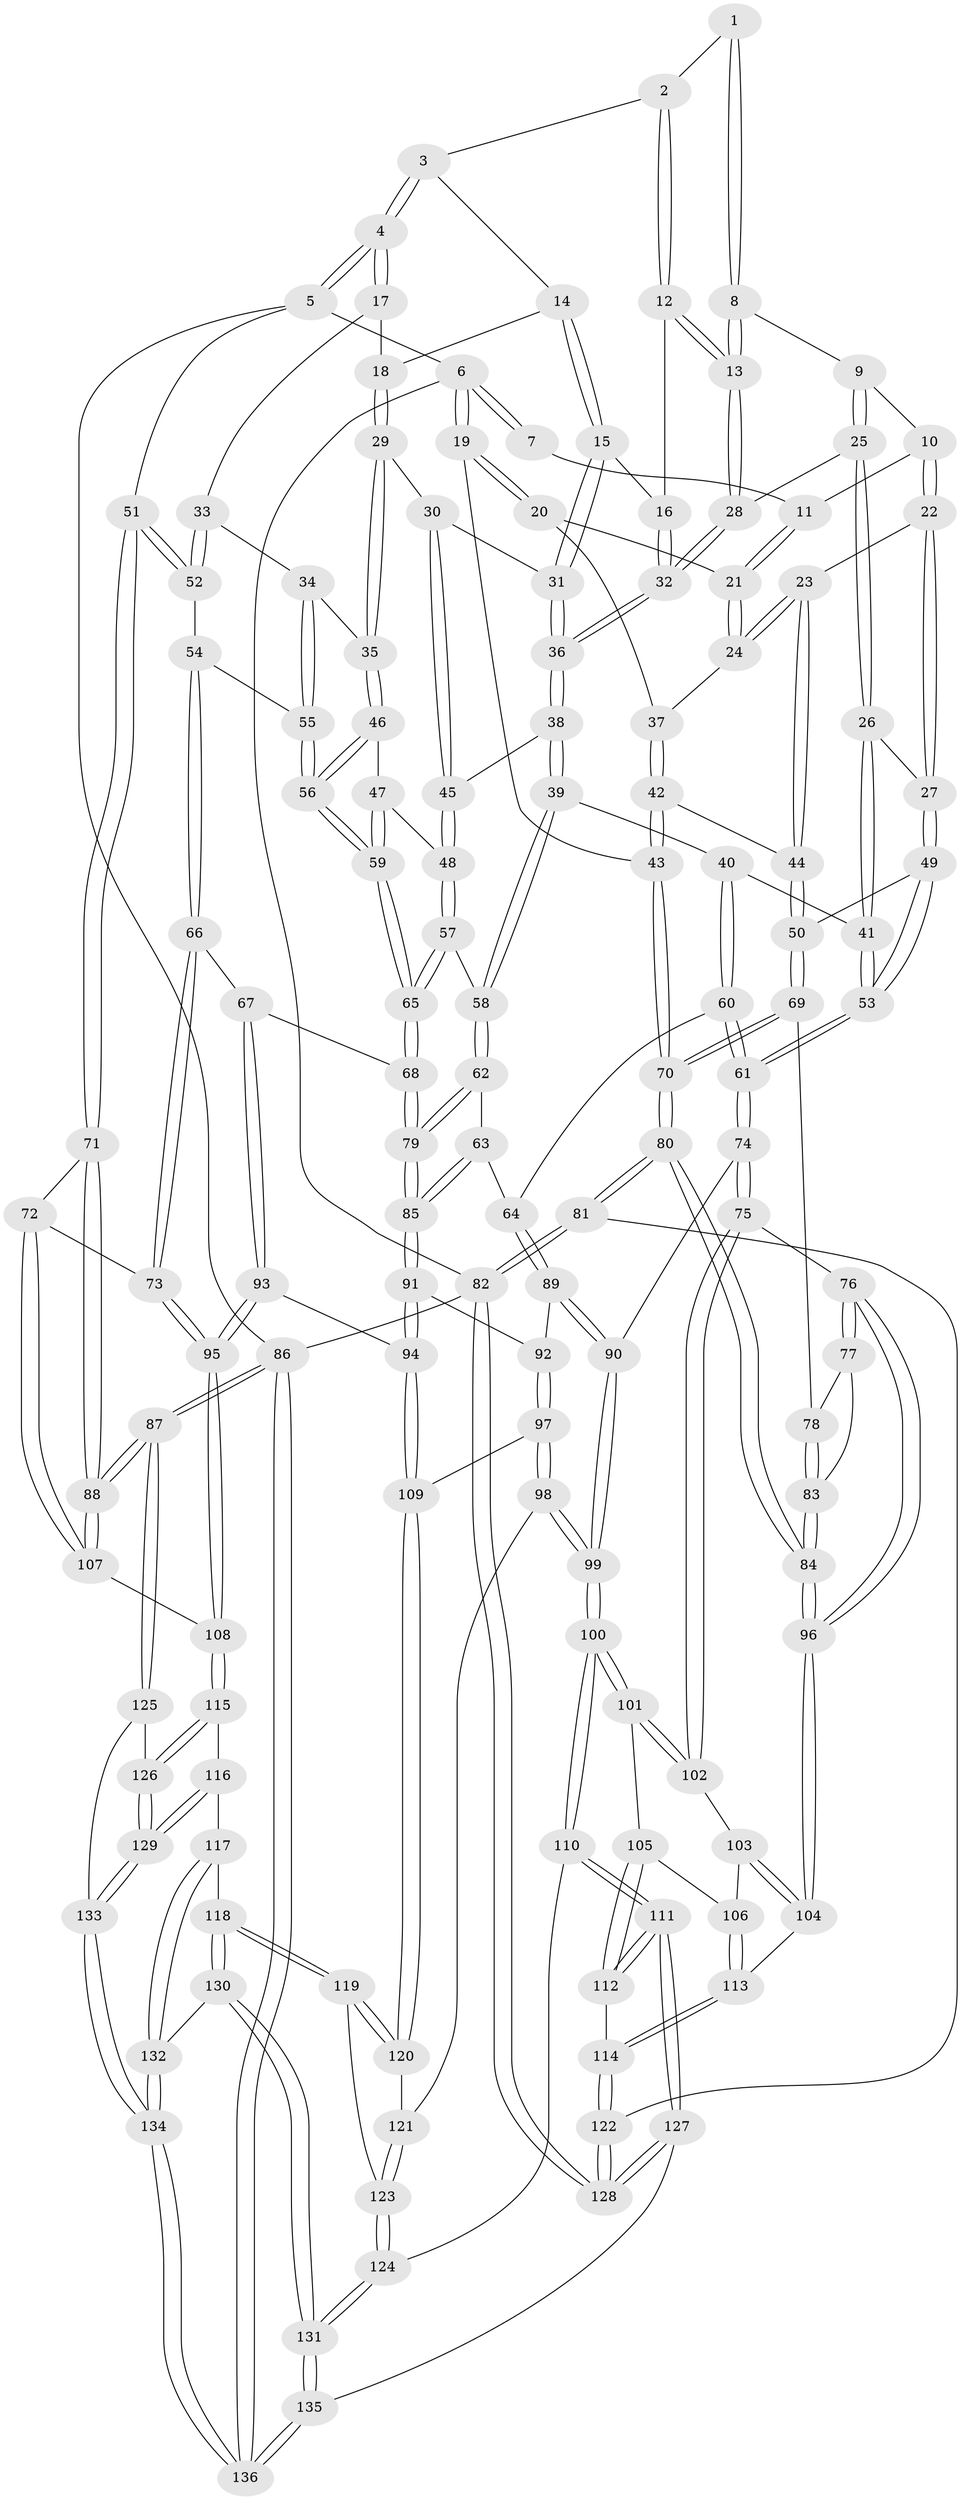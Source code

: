 // Generated by graph-tools (version 1.1) at 2025/51/03/09/25 03:51:01]
// undirected, 136 vertices, 337 edges
graph export_dot {
graph [start="1"]
  node [color=gray90,style=filled];
  1 [pos="+0.41840041151146135+0"];
  2 [pos="+0.47147649329580593+0"];
  3 [pos="+0.8367208177958984+0"];
  4 [pos="+1+0"];
  5 [pos="+1+0"];
  6 [pos="+0+0"];
  7 [pos="+0.21116816067876923+0"];
  8 [pos="+0.3421335139918469+0.05285727796257352"];
  9 [pos="+0.29436703570089495+0.09636900670329898"];
  10 [pos="+0.18544156614412394+0.07576367816441894"];
  11 [pos="+0.18332749222982808+0.07426619459239096"];
  12 [pos="+0.5222050967709265+0"];
  13 [pos="+0.44429352891330953+0.1593710237089378"];
  14 [pos="+0.7111085833784544+0.0714156580354528"];
  15 [pos="+0.6769182878515752+0.1086459498728174"];
  16 [pos="+0.611902520547063+0.08376430151244137"];
  17 [pos="+0.8888069722594397+0.08320739408987053"];
  18 [pos="+0.8626582969157978+0.08869406792824511"];
  19 [pos="+0+0"];
  20 [pos="+0.04725666877460687+0.11638080874444512"];
  21 [pos="+0.06942007019248125+0.1190052075415291"];
  22 [pos="+0.22338874541962986+0.23347334704664524"];
  23 [pos="+0.16009754313359462+0.23984867237247492"];
  24 [pos="+0.1506236842465833+0.23349724585146828"];
  25 [pos="+0.3073144305953788+0.17622670850595248"];
  26 [pos="+0.2735044115819093+0.2457777153505484"];
  27 [pos="+0.26094466552385054+0.2479966479758315"];
  28 [pos="+0.4444902062004548+0.16195571646221327"];
  29 [pos="+0.7185344338273669+0.19767509538296907"];
  30 [pos="+0.7131466569309907+0.19583270910028402"];
  31 [pos="+0.6970904420253551+0.17087646096207876"];
  32 [pos="+0.4871276954498234+0.23429882854996648"];
  33 [pos="+0.8532340618625742+0.24028418576213068"];
  34 [pos="+0.8161671461504829+0.2575717189405991"];
  35 [pos="+0.8109283053061612+0.25852952533920703"];
  36 [pos="+0.48786457159836943+0.23932627929882347"];
  37 [pos="+0.06062464382225384+0.2590654778083006"];
  38 [pos="+0.4867568261313804+0.2554405001589817"];
  39 [pos="+0.43630868330256933+0.31385401940959884"];
  40 [pos="+0.4266630923815334+0.3203903271569912"];
  41 [pos="+0.32868128122986673+0.2820343966838336"];
  42 [pos="+0.03792855875680357+0.29364106990869027"];
  43 [pos="+0+0.23167077656909812"];
  44 [pos="+0.10646272966750298+0.37081166335728355"];
  45 [pos="+0.6281573182178253+0.3179651507210783"];
  46 [pos="+0.7906129364117612+0.31289236176099033"];
  47 [pos="+0.6466898072648556+0.3550571216148078"];
  48 [pos="+0.6417050679927272+0.35415891518364456"];
  49 [pos="+0.1926736576952832+0.4234475609596496"];
  50 [pos="+0.11596326823931859+0.4110099208133189"];
  51 [pos="+1+0.25542138601546693"];
  52 [pos="+1+0.29135268059739133"];
  53 [pos="+0.241773688992531+0.45907822112206703"];
  54 [pos="+0.9598739672491187+0.3750334525766768"];
  55 [pos="+0.8940702303172825+0.36918444784403665"];
  56 [pos="+0.7983157745890512+0.4197332042819124"];
  57 [pos="+0.6038962669988076+0.44253043892259947"];
  58 [pos="+0.5964929556082478+0.448743661957391"];
  59 [pos="+0.7917430717985013+0.4374077516500452"];
  60 [pos="+0.37850437030614514+0.4962171888424163"];
  61 [pos="+0.31199897456692394+0.5273768930469112"];
  62 [pos="+0.5912915183952269+0.45771405043067864"];
  63 [pos="+0.5405109741027742+0.5164232842665434"];
  64 [pos="+0.4915597040109283+0.5321836071074156"];
  65 [pos="+0.797474538488263+0.5091618827638864"];
  66 [pos="+0.8909281924210966+0.5300794567786664"];
  67 [pos="+0.8436172078031614+0.5295811068892017"];
  68 [pos="+0.800061991395937+0.5150148992012771"];
  69 [pos="+0.05973888775689564+0.45318062409694015"];
  70 [pos="+0+0.48728415775755995"];
  71 [pos="+1+0.5936714641203964"];
  72 [pos="+1+0.5943218502689723"];
  73 [pos="+0.9847992428287669+0.5797698963645158"];
  74 [pos="+0.28358070508055067+0.6042549809781678"];
  75 [pos="+0.2729286989980108+0.6164638455798377"];
  76 [pos="+0.22231565913525964+0.6132002988018678"];
  77 [pos="+0.16322154391823168+0.5968381011836708"];
  78 [pos="+0.08692231206038792+0.5312507252311026"];
  79 [pos="+0.7259893339376923+0.5900748973527472"];
  80 [pos="+0+0.7777348887642309"];
  81 [pos="+0+0.9338888763889075"];
  82 [pos="+0+1"];
  83 [pos="+0.037391770595853906+0.6419849023185538"];
  84 [pos="+0+0.7392639480421608"];
  85 [pos="+0.6878924441578208+0.6457772596691291"];
  86 [pos="+1+1"];
  87 [pos="+1+1"];
  88 [pos="+1+0.8557936450092131"];
  89 [pos="+0.5105495282260456+0.6684569424171573"];
  90 [pos="+0.42396820829945775+0.6938909147242196"];
  91 [pos="+0.6851468040394713+0.6685215289332059"];
  92 [pos="+0.516072831354661+0.6734187819714795"];
  93 [pos="+0.845083542130458+0.7440744914829777"];
  94 [pos="+0.687566724231091+0.6754965346105591"];
  95 [pos="+0.8560192120433392+0.7547476844430906"];
  96 [pos="+0+0.7418401156316409"];
  97 [pos="+0.5217035629406401+0.7407062706124241"];
  98 [pos="+0.5010372627593962+0.8037295268343191"];
  99 [pos="+0.4177186077419298+0.8056404935999413"];
  100 [pos="+0.3821644468972715+0.828509117645778"];
  101 [pos="+0.30576929519735485+0.7598549201275723"];
  102 [pos="+0.2699827388593097+0.6330483181509746"];
  103 [pos="+0.23963986263770937+0.6665950154689694"];
  104 [pos="+0.04408039646854692+0.7527690948172088"];
  105 [pos="+0.29342266281804424+0.7707027175896609"];
  106 [pos="+0.17227038185850657+0.7849111269688834"];
  107 [pos="+0.9001715622689773+0.7728519838445308"];
  108 [pos="+0.8644350524234119+0.7749675008089616"];
  109 [pos="+0.659682763823923+0.7593926077658832"];
  110 [pos="+0.37405960956541495+0.8664094279029004"];
  111 [pos="+0.3348729092816991+0.9478625931228385"];
  112 [pos="+0.21474707985887892+0.8546648857776995"];
  113 [pos="+0.16020504150063444+0.8016756750145513"];
  114 [pos="+0.18490771306093393+0.850721182725758"];
  115 [pos="+0.8504202555003413+0.8265661461718312"];
  116 [pos="+0.7080199685453086+0.8693000059252065"];
  117 [pos="+0.6823204460874484+0.8691358926100646"];
  118 [pos="+0.6776257621491888+0.8663332447707387"];
  119 [pos="+0.6745580785745077+0.8626939394322736"];
  120 [pos="+0.656135023911102+0.803952926279139"];
  121 [pos="+0.5013161253457645+0.8039958946772296"];
  122 [pos="+0.15700629397641402+0.8889161203917715"];
  123 [pos="+0.5305699410566647+0.8879394249297897"];
  124 [pos="+0.5199123311399997+0.913856505670635"];
  125 [pos="+0.9500639745907431+0.920868548012275"];
  126 [pos="+0.874358446934966+0.8796094628966649"];
  127 [pos="+0.34653251932861817+1"];
  128 [pos="+0.20660309322625403+1"];
  129 [pos="+0.8143293239482025+0.9925420450092959"];
  130 [pos="+0.5818072566551195+0.9773371400673667"];
  131 [pos="+0.5164537933146727+1"];
  132 [pos="+0.6943612049360113+0.9870623564669411"];
  133 [pos="+0.8022128971938013+1"];
  134 [pos="+0.777766318952997+1"];
  135 [pos="+0.4264041114894507+1"];
  136 [pos="+0.780990634434557+1"];
  1 -- 2;
  1 -- 8;
  1 -- 8;
  2 -- 3;
  2 -- 12;
  2 -- 12;
  3 -- 4;
  3 -- 4;
  3 -- 14;
  4 -- 5;
  4 -- 5;
  4 -- 17;
  4 -- 17;
  5 -- 6;
  5 -- 51;
  5 -- 86;
  6 -- 7;
  6 -- 7;
  6 -- 19;
  6 -- 19;
  6 -- 82;
  7 -- 11;
  8 -- 9;
  8 -- 13;
  8 -- 13;
  9 -- 10;
  9 -- 25;
  9 -- 25;
  10 -- 11;
  10 -- 22;
  10 -- 22;
  11 -- 21;
  11 -- 21;
  12 -- 13;
  12 -- 13;
  12 -- 16;
  13 -- 28;
  13 -- 28;
  14 -- 15;
  14 -- 15;
  14 -- 18;
  15 -- 16;
  15 -- 31;
  15 -- 31;
  16 -- 32;
  16 -- 32;
  17 -- 18;
  17 -- 33;
  18 -- 29;
  18 -- 29;
  19 -- 20;
  19 -- 20;
  19 -- 43;
  20 -- 21;
  20 -- 37;
  21 -- 24;
  21 -- 24;
  22 -- 23;
  22 -- 27;
  22 -- 27;
  23 -- 24;
  23 -- 24;
  23 -- 44;
  23 -- 44;
  24 -- 37;
  25 -- 26;
  25 -- 26;
  25 -- 28;
  26 -- 27;
  26 -- 41;
  26 -- 41;
  27 -- 49;
  27 -- 49;
  28 -- 32;
  28 -- 32;
  29 -- 30;
  29 -- 35;
  29 -- 35;
  30 -- 31;
  30 -- 45;
  30 -- 45;
  31 -- 36;
  31 -- 36;
  32 -- 36;
  32 -- 36;
  33 -- 34;
  33 -- 52;
  33 -- 52;
  34 -- 35;
  34 -- 55;
  34 -- 55;
  35 -- 46;
  35 -- 46;
  36 -- 38;
  36 -- 38;
  37 -- 42;
  37 -- 42;
  38 -- 39;
  38 -- 39;
  38 -- 45;
  39 -- 40;
  39 -- 58;
  39 -- 58;
  40 -- 41;
  40 -- 60;
  40 -- 60;
  41 -- 53;
  41 -- 53;
  42 -- 43;
  42 -- 43;
  42 -- 44;
  43 -- 70;
  43 -- 70;
  44 -- 50;
  44 -- 50;
  45 -- 48;
  45 -- 48;
  46 -- 47;
  46 -- 56;
  46 -- 56;
  47 -- 48;
  47 -- 59;
  47 -- 59;
  48 -- 57;
  48 -- 57;
  49 -- 50;
  49 -- 53;
  49 -- 53;
  50 -- 69;
  50 -- 69;
  51 -- 52;
  51 -- 52;
  51 -- 71;
  51 -- 71;
  52 -- 54;
  53 -- 61;
  53 -- 61;
  54 -- 55;
  54 -- 66;
  54 -- 66;
  55 -- 56;
  55 -- 56;
  56 -- 59;
  56 -- 59;
  57 -- 58;
  57 -- 65;
  57 -- 65;
  58 -- 62;
  58 -- 62;
  59 -- 65;
  59 -- 65;
  60 -- 61;
  60 -- 61;
  60 -- 64;
  61 -- 74;
  61 -- 74;
  62 -- 63;
  62 -- 79;
  62 -- 79;
  63 -- 64;
  63 -- 85;
  63 -- 85;
  64 -- 89;
  64 -- 89;
  65 -- 68;
  65 -- 68;
  66 -- 67;
  66 -- 73;
  66 -- 73;
  67 -- 68;
  67 -- 93;
  67 -- 93;
  68 -- 79;
  68 -- 79;
  69 -- 70;
  69 -- 70;
  69 -- 78;
  70 -- 80;
  70 -- 80;
  71 -- 72;
  71 -- 88;
  71 -- 88;
  72 -- 73;
  72 -- 107;
  72 -- 107;
  73 -- 95;
  73 -- 95;
  74 -- 75;
  74 -- 75;
  74 -- 90;
  75 -- 76;
  75 -- 102;
  75 -- 102;
  76 -- 77;
  76 -- 77;
  76 -- 96;
  76 -- 96;
  77 -- 78;
  77 -- 83;
  78 -- 83;
  78 -- 83;
  79 -- 85;
  79 -- 85;
  80 -- 81;
  80 -- 81;
  80 -- 84;
  80 -- 84;
  81 -- 82;
  81 -- 82;
  81 -- 122;
  82 -- 128;
  82 -- 128;
  82 -- 86;
  83 -- 84;
  83 -- 84;
  84 -- 96;
  84 -- 96;
  85 -- 91;
  85 -- 91;
  86 -- 87;
  86 -- 87;
  86 -- 136;
  86 -- 136;
  87 -- 88;
  87 -- 88;
  87 -- 125;
  87 -- 125;
  88 -- 107;
  88 -- 107;
  89 -- 90;
  89 -- 90;
  89 -- 92;
  90 -- 99;
  90 -- 99;
  91 -- 92;
  91 -- 94;
  91 -- 94;
  92 -- 97;
  92 -- 97;
  93 -- 94;
  93 -- 95;
  93 -- 95;
  94 -- 109;
  94 -- 109;
  95 -- 108;
  95 -- 108;
  96 -- 104;
  96 -- 104;
  97 -- 98;
  97 -- 98;
  97 -- 109;
  98 -- 99;
  98 -- 99;
  98 -- 121;
  99 -- 100;
  99 -- 100;
  100 -- 101;
  100 -- 101;
  100 -- 110;
  100 -- 110;
  101 -- 102;
  101 -- 102;
  101 -- 105;
  102 -- 103;
  103 -- 104;
  103 -- 104;
  103 -- 106;
  104 -- 113;
  105 -- 106;
  105 -- 112;
  105 -- 112;
  106 -- 113;
  106 -- 113;
  107 -- 108;
  108 -- 115;
  108 -- 115;
  109 -- 120;
  109 -- 120;
  110 -- 111;
  110 -- 111;
  110 -- 124;
  111 -- 112;
  111 -- 112;
  111 -- 127;
  111 -- 127;
  112 -- 114;
  113 -- 114;
  113 -- 114;
  114 -- 122;
  114 -- 122;
  115 -- 116;
  115 -- 126;
  115 -- 126;
  116 -- 117;
  116 -- 129;
  116 -- 129;
  117 -- 118;
  117 -- 132;
  117 -- 132;
  118 -- 119;
  118 -- 119;
  118 -- 130;
  118 -- 130;
  119 -- 120;
  119 -- 120;
  119 -- 123;
  120 -- 121;
  121 -- 123;
  121 -- 123;
  122 -- 128;
  122 -- 128;
  123 -- 124;
  123 -- 124;
  124 -- 131;
  124 -- 131;
  125 -- 126;
  125 -- 133;
  126 -- 129;
  126 -- 129;
  127 -- 128;
  127 -- 128;
  127 -- 135;
  129 -- 133;
  129 -- 133;
  130 -- 131;
  130 -- 131;
  130 -- 132;
  131 -- 135;
  131 -- 135;
  132 -- 134;
  132 -- 134;
  133 -- 134;
  133 -- 134;
  134 -- 136;
  134 -- 136;
  135 -- 136;
  135 -- 136;
}
